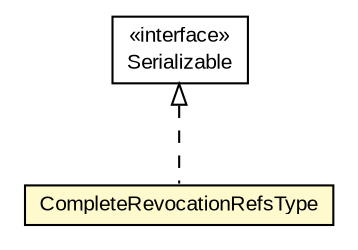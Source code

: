 #!/usr/local/bin/dot
#
# Class diagram 
# Generated by UMLGraph version R5_6-24-gf6e263 (http://www.umlgraph.org/)
#

digraph G {
	edge [fontname="arial",fontsize=10,labelfontname="arial",labelfontsize=10];
	node [fontname="arial",fontsize=10,shape=plaintext];
	nodesep=0.25;
	ranksep=0.5;
	// eu.europa.esig.jaxb.xades.CompleteRevocationRefsType
	c270632 [label=<<table title="eu.europa.esig.jaxb.xades.CompleteRevocationRefsType" border="0" cellborder="1" cellspacing="0" cellpadding="2" port="p" bgcolor="lemonChiffon" href="./CompleteRevocationRefsType.html">
		<tr><td><table border="0" cellspacing="0" cellpadding="1">
<tr><td align="center" balign="center"> CompleteRevocationRefsType </td></tr>
		</table></td></tr>
		</table>>, URL="./CompleteRevocationRefsType.html", fontname="arial", fontcolor="black", fontsize=10.0];
	//eu.europa.esig.jaxb.xades.CompleteRevocationRefsType implements java.io.Serializable
	c270841:p -> c270632:p [dir=back,arrowtail=empty,style=dashed];
	// java.io.Serializable
	c270841 [label=<<table title="java.io.Serializable" border="0" cellborder="1" cellspacing="0" cellpadding="2" port="p" href="http://java.sun.com/j2se/1.4.2/docs/api/java/io/Serializable.html">
		<tr><td><table border="0" cellspacing="0" cellpadding="1">
<tr><td align="center" balign="center"> &#171;interface&#187; </td></tr>
<tr><td align="center" balign="center"> Serializable </td></tr>
		</table></td></tr>
		</table>>, URL="http://java.sun.com/j2se/1.4.2/docs/api/java/io/Serializable.html", fontname="arial", fontcolor="black", fontsize=10.0];
}


